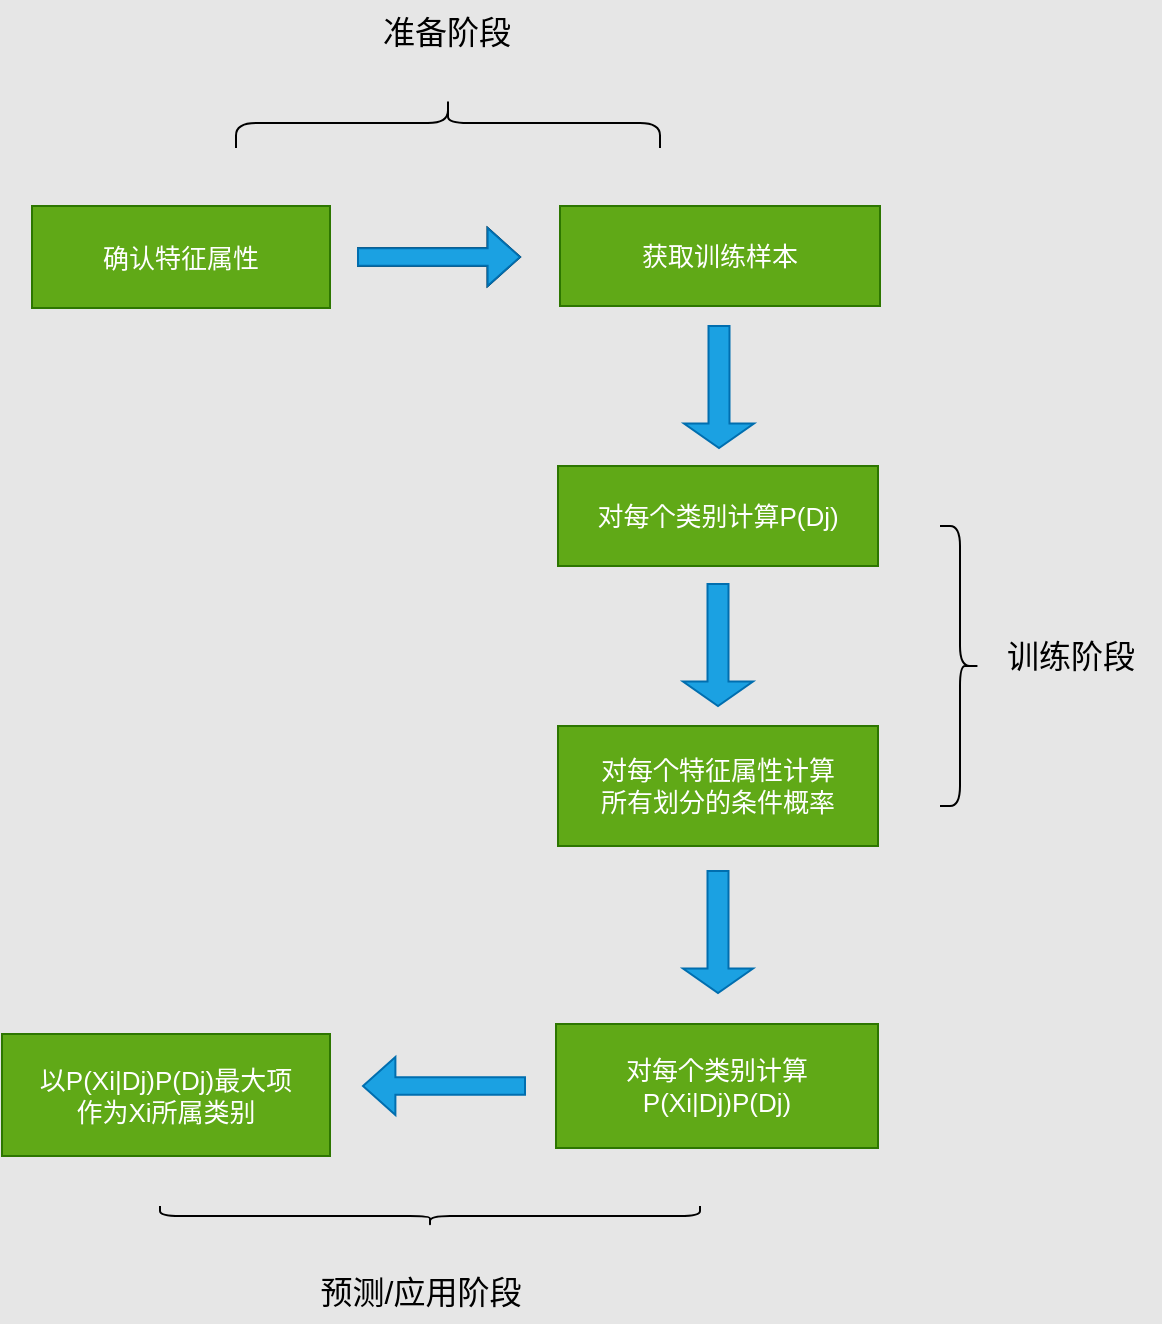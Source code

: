 <mxfile version="21.6.1" type="github">
  <diagram name="第 1 页" id="9e94xMel0PH_fhrqx-Ln">
    <mxGraphModel dx="1434" dy="756" grid="0" gridSize="10" guides="1" tooltips="1" connect="1" arrows="1" fold="1" page="1" pageScale="1" pageWidth="827" pageHeight="1169" background="#E6E6E6" math="0" shadow="0">
      <root>
        <mxCell id="0" />
        <mxCell id="1" parent="0" />
        <mxCell id="79PB6hSsG8yPcDlUICBD-1" value="&lt;font style=&quot;font-size: 13px;&quot;&gt;确认特征属性&lt;/font&gt;" style="rounded=0;whiteSpace=wrap;html=1;fillColor=#60a917;strokeColor=#2D7600;fontColor=#ffffff;" parent="1" vertex="1">
          <mxGeometry x="96" y="140" width="149" height="51" as="geometry" />
        </mxCell>
        <mxCell id="79PB6hSsG8yPcDlUICBD-2" value="&lt;font style=&quot;font-size: 13px;&quot;&gt;获取训练样本&lt;/font&gt;" style="rounded=0;whiteSpace=wrap;html=1;fillColor=#60a917;fontColor=#ffffff;strokeColor=#2D7600;" parent="1" vertex="1">
          <mxGeometry x="360" y="140" width="160" height="50" as="geometry" />
        </mxCell>
        <mxCell id="79PB6hSsG8yPcDlUICBD-3" value="&lt;font style=&quot;font-size: 13px;&quot;&gt;对每个类别计算P(Dj)&lt;/font&gt;" style="rounded=0;whiteSpace=wrap;html=1;fillColor=#60a917;fontColor=#ffffff;strokeColor=#2D7600;" parent="1" vertex="1">
          <mxGeometry x="359" y="270" width="160" height="50" as="geometry" />
        </mxCell>
        <mxCell id="79PB6hSsG8yPcDlUICBD-4" value="&lt;font style=&quot;font-size: 13px;&quot;&gt;对每个特征属性计算&lt;br&gt;所有划分的条件概率&lt;/font&gt;" style="rounded=0;whiteSpace=wrap;html=1;fillColor=#60a917;fontColor=#ffffff;strokeColor=#2D7600;" parent="1" vertex="1">
          <mxGeometry x="359" y="400" width="160" height="60" as="geometry" />
        </mxCell>
        <mxCell id="79PB6hSsG8yPcDlUICBD-5" value="&lt;font style=&quot;font-size: 13px;&quot;&gt;对每个类别计算&lt;br&gt;P(Xi|Dj)P(Dj)&lt;/font&gt;" style="rounded=0;whiteSpace=wrap;html=1;fillColor=#60a917;fontColor=#ffffff;strokeColor=#2D7600;" parent="1" vertex="1">
          <mxGeometry x="358" y="549" width="161" height="62" as="geometry" />
        </mxCell>
        <mxCell id="79PB6hSsG8yPcDlUICBD-6" value="&lt;font style=&quot;font-size: 13px;&quot;&gt;以P(Xi|Dj)P(Dj)最大项&lt;br&gt;作为Xi所属类别&lt;/font&gt;" style="rounded=0;whiteSpace=wrap;html=1;strokeColor=#2D7600;fillColor=#60a917;fontColor=#ffffff;" parent="1" vertex="1">
          <mxGeometry x="81" y="554" width="164" height="61" as="geometry" />
        </mxCell>
        <mxCell id="79PB6hSsG8yPcDlUICBD-7" value="" style="shape=singleArrow;whiteSpace=wrap;html=1;" parent="1" vertex="1">
          <mxGeometry x="259" y="151" width="81" height="29" as="geometry" />
        </mxCell>
        <mxCell id="79PB6hSsG8yPcDlUICBD-8" value="" style="shape=singleArrow;direction=south;whiteSpace=wrap;html=1;fillColor=#1ba1e2;fontColor=#ffffff;strokeColor=#006EAF;" parent="1" vertex="1">
          <mxGeometry x="422" y="200" width="35" height="61" as="geometry" />
        </mxCell>
        <mxCell id="79PB6hSsG8yPcDlUICBD-12" value="" style="shape=curlyBracket;whiteSpace=wrap;html=1;rounded=1;flipH=1;labelPosition=right;verticalLabelPosition=middle;align=left;verticalAlign=middle;direction=south;size=0.5;" parent="1" vertex="1">
          <mxGeometry x="198" y="86" width="212" height="25" as="geometry" />
        </mxCell>
        <mxCell id="79PB6hSsG8yPcDlUICBD-14" value="&lt;font style=&quot;font-size: 16px;&quot;&gt;准备阶段&lt;/font&gt;" style="text;html=1;align=center;verticalAlign=middle;resizable=0;points=[];autosize=1;strokeColor=none;fillColor=none;" parent="1" vertex="1">
          <mxGeometry x="261.5" y="37" width="82" height="31" as="geometry" />
        </mxCell>
        <mxCell id="79PB6hSsG8yPcDlUICBD-15" value="" style="shape=curlyBracket;whiteSpace=wrap;html=1;rounded=1;flipH=1;labelPosition=right;verticalLabelPosition=middle;align=left;verticalAlign=middle;" parent="1" vertex="1">
          <mxGeometry x="550" y="300" width="20" height="140" as="geometry" />
        </mxCell>
        <mxCell id="79PB6hSsG8yPcDlUICBD-16" value="&lt;font style=&quot;font-size: 16px;&quot;&gt;训练阶段&lt;/font&gt;" style="text;html=1;align=center;verticalAlign=middle;resizable=0;points=[];autosize=1;strokeColor=none;fillColor=none;" parent="1" vertex="1">
          <mxGeometry x="570" y="350" width="90" height="30" as="geometry" />
        </mxCell>
        <mxCell id="79PB6hSsG8yPcDlUICBD-18" value="" style="shape=singleArrow;direction=south;whiteSpace=wrap;html=1;fillColor=#1ba1e2;fontColor=#ffffff;strokeColor=#006EAF;" parent="1" vertex="1">
          <mxGeometry x="421.5" y="329" width="35" height="61" as="geometry" />
        </mxCell>
        <mxCell id="79PB6hSsG8yPcDlUICBD-23" value="" style="shape=singleArrow;direction=south;whiteSpace=wrap;html=1;fillColor=#1ba1e2;fontColor=#ffffff;strokeColor=#006EAF;" parent="1" vertex="1">
          <mxGeometry x="421.5" y="472.5" width="35" height="61" as="geometry" />
        </mxCell>
        <mxCell id="79PB6hSsG8yPcDlUICBD-25" value="" style="shape=singleArrow;whiteSpace=wrap;html=1;fillColor=#1ba1e2;fontColor=#ffffff;strokeColor=#006EAF;" parent="1" vertex="1">
          <mxGeometry x="259" y="151" width="81" height="29" as="geometry" />
        </mxCell>
        <mxCell id="79PB6hSsG8yPcDlUICBD-26" value="" style="shape=singleArrow;whiteSpace=wrap;html=1;fillColor=#1ba1e2;fontColor=#ffffff;strokeColor=#006EAF;direction=west;" parent="1" vertex="1">
          <mxGeometry x="261.5" y="565.5" width="81" height="29" as="geometry" />
        </mxCell>
        <mxCell id="79PB6hSsG8yPcDlUICBD-27" value="" style="shape=curlyBracket;whiteSpace=wrap;html=1;rounded=1;flipH=1;labelPosition=right;verticalLabelPosition=middle;align=left;verticalAlign=middle;direction=north;" parent="1" vertex="1">
          <mxGeometry x="160" y="640" width="270" height="10" as="geometry" />
        </mxCell>
        <mxCell id="79PB6hSsG8yPcDlUICBD-28" value="预测/应用阶段" style="text;html=1;align=center;verticalAlign=middle;resizable=0;points=[];autosize=1;strokeColor=none;fillColor=none;fontSize=16;" parent="1" vertex="1">
          <mxGeometry x="230" y="668" width="120" height="30" as="geometry" />
        </mxCell>
      </root>
    </mxGraphModel>
  </diagram>
</mxfile>
